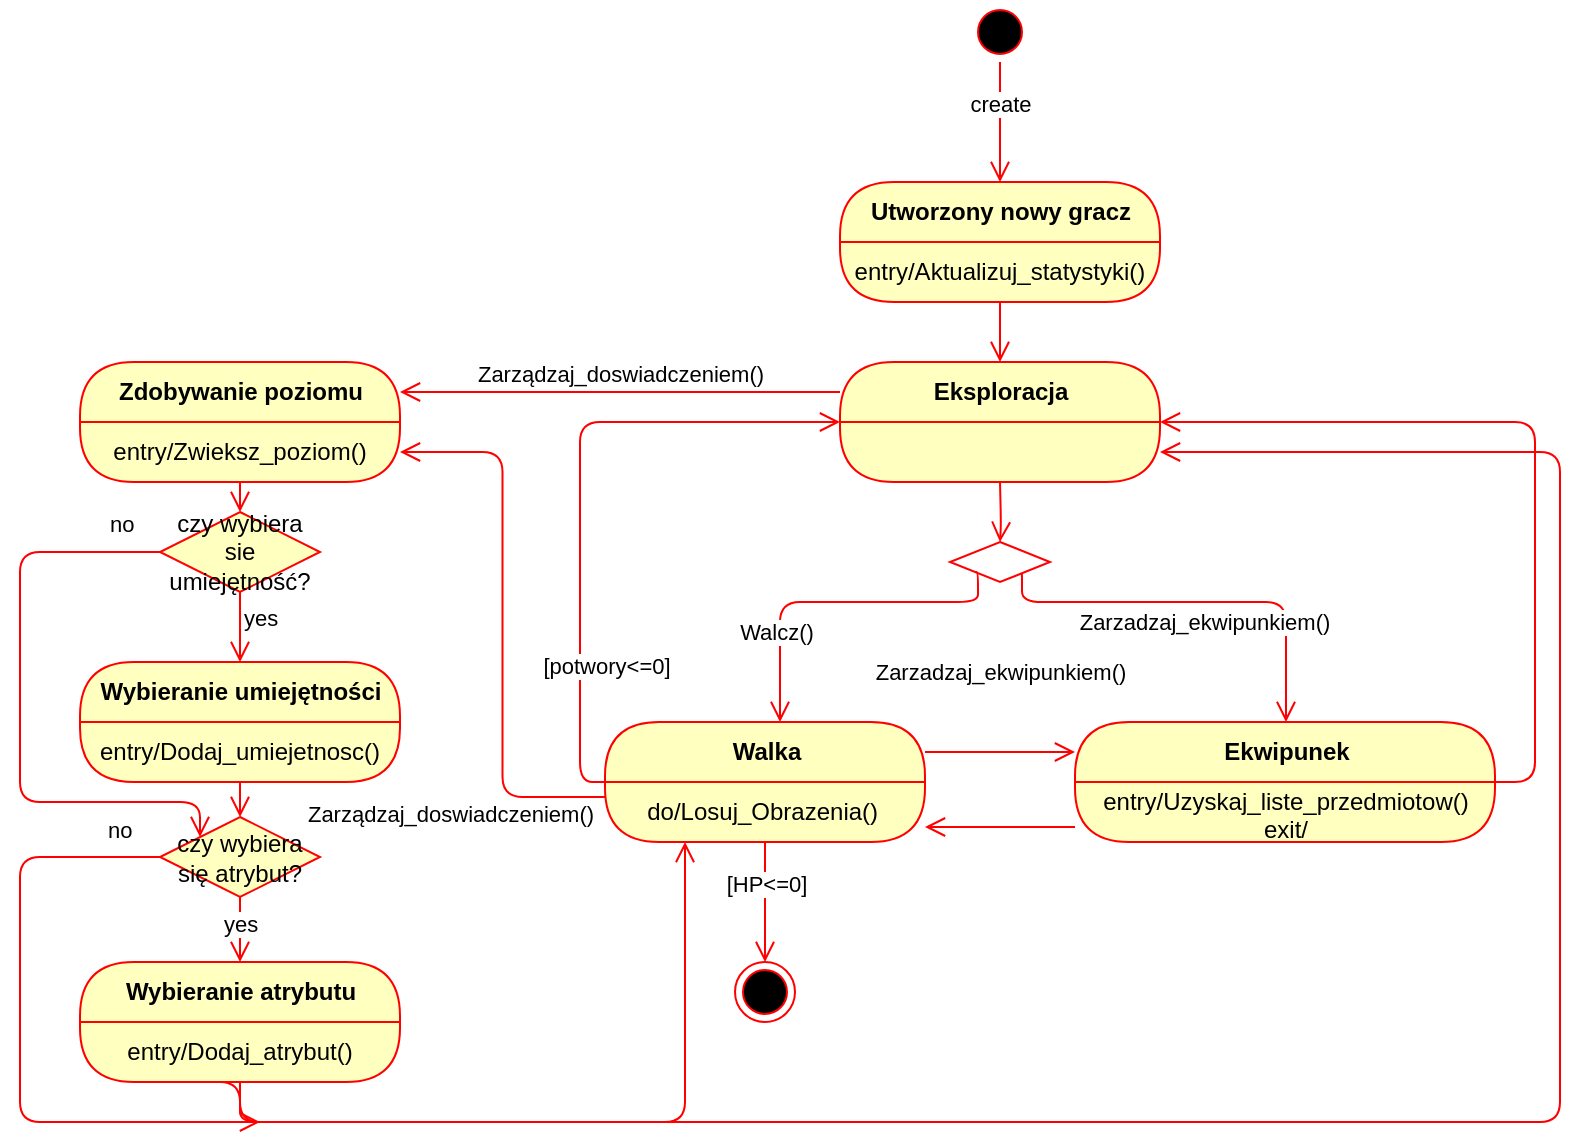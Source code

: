 <mxfile version="13.2.4" type="device"><diagram id="XRmm1eYemelWe7Vv9cpt" name="Page-1"><mxGraphModel dx="915" dy="748" grid="1" gridSize="10" guides="1" tooltips="1" connect="1" arrows="1" fold="1" page="1" pageScale="1" pageWidth="4681" pageHeight="3300" math="0" shadow="0"><root><mxCell id="0"/><mxCell id="1" parent="0"/><mxCell id="4CKrJfY8Zk2YB5BPUBHZ-1" value="cre" style="ellipse;html=1;shape=startState;fillColor=#000000;strokeColor=#ff0000;" parent="1" vertex="1"><mxGeometry x="815" y="70" width="30" height="30" as="geometry"/></mxCell><mxCell id="4CKrJfY8Zk2YB5BPUBHZ-2" value="create" style="edgeStyle=orthogonalEdgeStyle;html=1;verticalAlign=bottom;endArrow=open;endSize=8;strokeColor=#ff0000;entryX=0.5;entryY=0;entryDx=0;entryDy=0;" parent="1" source="4CKrJfY8Zk2YB5BPUBHZ-1" target="4CKrJfY8Zk2YB5BPUBHZ-3" edge="1"><mxGeometry relative="1" as="geometry"><mxPoint x="830" y="160" as="targetPoint"/><mxPoint as="offset"/></mxGeometry></mxCell><mxCell id="4CKrJfY8Zk2YB5BPUBHZ-5" value="" style="edgeStyle=orthogonalEdgeStyle;html=1;verticalAlign=bottom;endArrow=open;endSize=8;strokeColor=#ff0000;entryX=0.5;entryY=0;entryDx=0;entryDy=0;" parent="1" source="4CKrJfY8Zk2YB5BPUBHZ-3" target="4CKrJfY8Zk2YB5BPUBHZ-9" edge="1"><mxGeometry relative="1" as="geometry"><mxPoint x="830" y="300" as="targetPoint"/></mxGeometry></mxCell><mxCell id="4CKrJfY8Zk2YB5BPUBHZ-8" value="[HP&amp;lt;=0]" style="edgeStyle=orthogonalEdgeStyle;html=1;verticalAlign=bottom;endArrow=open;endSize=8;strokeColor=#ff0000;entryX=0.5;entryY=0;entryDx=0;entryDy=0;" parent="1" source="4CKrJfY8Zk2YB5BPUBHZ-6" target="4CKrJfY8Zk2YB5BPUBHZ-30" edge="1"><mxGeometry relative="1" as="geometry"><mxPoint x="712.5" y="550" as="targetPoint"/></mxGeometry></mxCell><mxCell id="4CKrJfY8Zk2YB5BPUBHZ-27" style="edgeStyle=orthogonalEdgeStyle;rounded=1;orthogonalLoop=1;jettySize=auto;html=1;exitX=0.645;exitY=0.471;exitDx=0;exitDy=0;exitPerimeter=0;verticalAlign=bottom;strokeColor=#ff0000;endArrow=open;endSize=8;" parent="1" source="4CKrJfY8Zk2YB5BPUBHZ-23" target="4CKrJfY8Zk2YB5BPUBHZ-20" edge="1"><mxGeometry relative="1" as="geometry"><mxPoint x="1000" y="410" as="targetPoint"/><Array as="points"><mxPoint x="841" y="370"/><mxPoint x="973" y="370"/></Array></mxGeometry></mxCell><mxCell id="4CKrJfY8Zk2YB5BPUBHZ-28" value="Zarzadzaj_ekwipunkiem()" style="edgeLabel;html=1;align=center;verticalAlign=middle;resizable=0;points=[];" parent="4CKrJfY8Zk2YB5BPUBHZ-27" vertex="1" connectable="0"><mxGeometry x="-0.06" y="1" relative="1" as="geometry"><mxPoint x="13.7" y="11" as="offset"/></mxGeometry></mxCell><mxCell id="4CKrJfY8Zk2YB5BPUBHZ-23" value="" style="rhombus;whiteSpace=wrap;html=1;fillColor=#ffffff;strokeColor=#ff0000;fontFamily=Helvetica;fontSize=12;fontColor=#000000;align=center;strokeWidth=1;" parent="1" vertex="1"><mxGeometry x="805" y="340" width="50" height="20" as="geometry"/></mxCell><mxCell id="4CKrJfY8Zk2YB5BPUBHZ-24" value="" style="edgeStyle=orthogonalEdgeStyle;html=1;verticalAlign=bottom;endArrow=open;endSize=8;strokeColor=#ff0000;exitX=0;exitY=1;exitDx=0;exitDy=0;" parent="1" source="4CKrJfY8Zk2YB5BPUBHZ-23" target="4CKrJfY8Zk2YB5BPUBHZ-6" edge="1"><mxGeometry relative="1" as="geometry"><mxPoint x="875" y="580" as="targetPoint"/><Array as="points"><mxPoint x="819" y="355"/><mxPoint x="819" y="370"/><mxPoint x="720" y="370"/></Array></mxGeometry></mxCell><mxCell id="4CKrJfY8Zk2YB5BPUBHZ-29" value="Walcz()" style="edgeLabel;html=1;align=center;verticalAlign=middle;resizable=0;points=[];" parent="4CKrJfY8Zk2YB5BPUBHZ-24" vertex="1" connectable="0"><mxGeometry x="0.484" y="-2" relative="1" as="geometry"><mxPoint as="offset"/></mxGeometry></mxCell><mxCell id="4CKrJfY8Zk2YB5BPUBHZ-25" style="edgeStyle=orthogonalEdgeStyle;rounded=1;orthogonalLoop=1;jettySize=auto;html=1;exitX=0.5;exitY=1;exitDx=0;exitDy=0;verticalAlign=bottom;strokeColor=#ff0000;endArrow=open;endSize=8;" parent="1" target="4CKrJfY8Zk2YB5BPUBHZ-23" edge="1"><mxGeometry relative="1" as="geometry"><mxPoint x="830.0" y="310.0" as="sourcePoint"/></mxGeometry></mxCell><mxCell id="4CKrJfY8Zk2YB5BPUBHZ-32" style="edgeStyle=orthogonalEdgeStyle;rounded=1;orthogonalLoop=1;jettySize=auto;html=1;exitX=1;exitY=0.5;exitDx=0;exitDy=0;entryX=1;entryY=0.5;entryDx=0;entryDy=0;verticalAlign=bottom;strokeColor=#ff0000;endArrow=open;endSize=8;" parent="1" source="4CKrJfY8Zk2YB5BPUBHZ-20" target="4CKrJfY8Zk2YB5BPUBHZ-9" edge="1"><mxGeometry relative="1" as="geometry"/></mxCell><mxCell id="4CKrJfY8Zk2YB5BPUBHZ-30" value="" style="ellipse;html=1;shape=endState;fillColor=#000000;strokeColor=#ff0000;" parent="1" vertex="1"><mxGeometry x="697.5" y="550" width="30" height="30" as="geometry"/></mxCell><mxCell id="4CKrJfY8Zk2YB5BPUBHZ-31" value="[potwory&amp;lt;=0]" style="edgeStyle=orthogonalEdgeStyle;rounded=1;orthogonalLoop=1;jettySize=auto;html=1;exitX=0;exitY=0;exitDx=0;exitDy=0;verticalAlign=bottom;strokeColor=#ff0000;endArrow=open;endSize=8;" parent="1" source="4CKrJfY8Zk2YB5BPUBHZ-7" edge="1"><mxGeometry x="-0.612" y="-12" relative="1" as="geometry"><mxPoint x="750.0" y="280.0" as="targetPoint"/><Array as="points"><mxPoint x="620" y="460"/><mxPoint x="620" y="280"/></Array><mxPoint x="1" y="1" as="offset"/></mxGeometry></mxCell><mxCell id="4CKrJfY8Zk2YB5BPUBHZ-33" style="edgeStyle=orthogonalEdgeStyle;rounded=1;orthogonalLoop=1;jettySize=auto;html=1;exitX=1;exitY=0.25;exitDx=0;exitDy=0;entryX=0;entryY=0.25;entryDx=0;entryDy=0;verticalAlign=bottom;strokeColor=#ff0000;endArrow=open;endSize=8;" parent="1" source="4CKrJfY8Zk2YB5BPUBHZ-6" target="4CKrJfY8Zk2YB5BPUBHZ-20" edge="1"><mxGeometry relative="1" as="geometry"><Array as="points"><mxPoint x="830" y="445"/><mxPoint x="830" y="445"/></Array></mxGeometry></mxCell><mxCell id="4CKrJfY8Zk2YB5BPUBHZ-34" value="Zarzadzaj_ekwipunkiem()" style="edgeLabel;html=1;align=center;verticalAlign=middle;resizable=0;points=[];" parent="4CKrJfY8Zk2YB5BPUBHZ-33" vertex="1" connectable="0"><mxGeometry x="-0.249" y="-1" relative="1" as="geometry"><mxPoint x="9.22" y="-41" as="offset"/></mxGeometry></mxCell><mxCell id="4CKrJfY8Zk2YB5BPUBHZ-35" style="edgeStyle=orthogonalEdgeStyle;rounded=1;orthogonalLoop=1;jettySize=auto;html=1;exitX=0;exitY=0.75;exitDx=0;exitDy=0;entryX=1;entryY=0.75;entryDx=0;entryDy=0;verticalAlign=bottom;strokeColor=#ff0000;endArrow=open;endSize=8;" parent="1" source="4CKrJfY8Zk2YB5BPUBHZ-21" target="4CKrJfY8Zk2YB5BPUBHZ-7" edge="1"><mxGeometry relative="1" as="geometry"/></mxCell><mxCell id="4CKrJfY8Zk2YB5BPUBHZ-3" value="Utworzony nowy gracz" style="swimlane;html=1;fontStyle=1;align=center;verticalAlign=middle;childLayout=stackLayout;horizontal=1;startSize=30;horizontalStack=0;resizeParent=0;resizeLast=1;container=0;fontColor=#000000;collapsible=0;rounded=1;arcSize=30;strokeColor=#ff0000;fillColor=#ffffc0;swimlaneFillColor=#ffffc0;dropTarget=0;" parent="1" vertex="1"><mxGeometry x="750" y="160" width="160" height="60" as="geometry"/></mxCell><mxCell id="4CKrJfY8Zk2YB5BPUBHZ-4" value="entry/Aktualizuj_statystyki()" style="text;html=1;strokeColor=none;fillColor=none;align=center;verticalAlign=middle;spacingLeft=4;spacingRight=4;whiteSpace=wrap;overflow=hidden;rotatable=0;fontColor=#000000;" parent="4CKrJfY8Zk2YB5BPUBHZ-3" vertex="1"><mxGeometry y="30" width="160" height="30" as="geometry"/></mxCell><mxCell id="4CKrJfY8Zk2YB5BPUBHZ-37" value="Zarządzaj_doswiadczeniem()" style="edgeStyle=orthogonalEdgeStyle;rounded=1;orthogonalLoop=1;jettySize=auto;html=1;exitX=0;exitY=0.25;exitDx=0;exitDy=0;entryX=1;entryY=0.25;entryDx=0;entryDy=0;verticalAlign=bottom;strokeColor=#ff0000;endArrow=open;endSize=8;" parent="1" source="4CKrJfY8Zk2YB5BPUBHZ-9" target="4CKrJfY8Zk2YB5BPUBHZ-16" edge="1"><mxGeometry relative="1" as="geometry"/></mxCell><mxCell id="4CKrJfY8Zk2YB5BPUBHZ-9" value="Eksploracja" style="swimlane;html=1;fontStyle=1;align=center;verticalAlign=middle;childLayout=stackLayout;horizontal=1;startSize=30;horizontalStack=0;resizeParent=0;resizeLast=1;container=0;fontColor=#000000;collapsible=0;rounded=1;arcSize=30;strokeColor=#ff0000;fillColor=#ffffc0;swimlaneFillColor=#ffffc0;dropTarget=0;" parent="1" vertex="1"><mxGeometry x="750" y="250" width="160" height="60" as="geometry"/></mxCell><mxCell id="4CKrJfY8Zk2YB5BPUBHZ-6" value="Walka" style="swimlane;html=1;fontStyle=1;align=center;verticalAlign=middle;childLayout=stackLayout;horizontal=1;startSize=30;horizontalStack=0;resizeParent=0;resizeLast=1;container=0;fontColor=#000000;collapsible=0;rounded=1;arcSize=30;strokeColor=#ff0000;fillColor=#ffffc0;swimlaneFillColor=#ffffc0;dropTarget=0;" parent="1" vertex="1"><mxGeometry x="632.5" y="430" width="160" height="60" as="geometry"/></mxCell><mxCell id="4CKrJfY8Zk2YB5BPUBHZ-7" value="do/Losuj_Obrazenia()&amp;nbsp;" style="text;html=1;strokeColor=none;fillColor=none;align=center;verticalAlign=middle;spacingLeft=4;spacingRight=4;whiteSpace=wrap;overflow=hidden;rotatable=0;fontColor=#000000;" parent="4CKrJfY8Zk2YB5BPUBHZ-6" vertex="1"><mxGeometry y="30" width="160" height="30" as="geometry"/></mxCell><mxCell id="4CKrJfY8Zk2YB5BPUBHZ-20" value="Ekwipunek" style="swimlane;html=1;fontStyle=1;align=center;verticalAlign=middle;childLayout=stackLayout;horizontal=1;startSize=30;horizontalStack=0;resizeParent=0;resizeLast=1;container=0;fontColor=#000000;collapsible=0;rounded=1;arcSize=30;strokeColor=#ff0000;fillColor=#ffffc0;swimlaneFillColor=#ffffc0;dropTarget=0;" parent="1" vertex="1"><mxGeometry x="867.5" y="430" width="210" height="60" as="geometry"/></mxCell><mxCell id="4CKrJfY8Zk2YB5BPUBHZ-21" value="entry/Uzyskaj_liste_przedmiotow()&lt;br&gt;exit/" style="text;html=1;strokeColor=none;fillColor=none;align=center;verticalAlign=middle;spacingLeft=4;spacingRight=4;whiteSpace=wrap;overflow=hidden;rotatable=0;fontColor=#000000;" parent="4CKrJfY8Zk2YB5BPUBHZ-20" vertex="1"><mxGeometry y="30" width="210" height="30" as="geometry"/></mxCell><mxCell id="4CKrJfY8Zk2YB5BPUBHZ-36" style="edgeStyle=orthogonalEdgeStyle;rounded=1;orthogonalLoop=1;jettySize=auto;html=1;exitX=0;exitY=0.25;exitDx=0;exitDy=0;entryX=1;entryY=0.5;entryDx=0;entryDy=0;verticalAlign=bottom;strokeColor=#ff0000;endArrow=open;endSize=8;" parent="1" source="4CKrJfY8Zk2YB5BPUBHZ-7" target="4CKrJfY8Zk2YB5BPUBHZ-17" edge="1"><mxGeometry relative="1" as="geometry"/></mxCell><mxCell id="4CKrJfY8Zk2YB5BPUBHZ-38" value="Zarządzaj_doswiadczeniem()" style="edgeLabel;html=1;align=center;verticalAlign=middle;resizable=0;points=[];" parent="4CKrJfY8Zk2YB5BPUBHZ-36" vertex="1" connectable="0"><mxGeometry x="-0.086" y="-30" relative="1" as="geometry"><mxPoint x="-56.3" y="82.3" as="offset"/></mxGeometry></mxCell><mxCell id="4CKrJfY8Zk2YB5BPUBHZ-16" value="Zdobywanie poziomu" style="swimlane;html=1;fontStyle=1;align=center;verticalAlign=middle;childLayout=stackLayout;horizontal=1;startSize=30;horizontalStack=0;resizeParent=0;resizeLast=1;container=0;fontColor=#000000;collapsible=0;rounded=1;arcSize=30;strokeColor=#ff0000;fillColor=#ffffc0;swimlaneFillColor=#ffffc0;dropTarget=0;" parent="1" vertex="1"><mxGeometry x="370" y="250" width="160" height="60" as="geometry"/></mxCell><mxCell id="4CKrJfY8Zk2YB5BPUBHZ-17" value="entry/Zwieksz_poziom()" style="text;html=1;strokeColor=none;fillColor=none;align=center;verticalAlign=middle;spacingLeft=4;spacingRight=4;whiteSpace=wrap;overflow=hidden;rotatable=0;fontColor=#000000;" parent="4CKrJfY8Zk2YB5BPUBHZ-16" vertex="1"><mxGeometry y="30" width="160" height="30" as="geometry"/></mxCell><mxCell id="4CKrJfY8Zk2YB5BPUBHZ-45" value="czy wybiera sie umiejętność?" style="rhombus;whiteSpace=wrap;html=1;fillColor=#ffffc0;strokeColor=#ff0000;" parent="1" vertex="1"><mxGeometry x="410" y="325" width="80" height="40" as="geometry"/></mxCell><mxCell id="4CKrJfY8Zk2YB5BPUBHZ-46" value="no" style="edgeStyle=orthogonalEdgeStyle;html=1;align=left;verticalAlign=bottom;endArrow=open;endSize=8;strokeColor=#ff0000;entryX=0;entryY=0;entryDx=0;entryDy=0;" parent="1" source="4CKrJfY8Zk2YB5BPUBHZ-45" target="4CKrJfY8Zk2YB5BPUBHZ-49" edge="1"><mxGeometry x="-0.822" y="-5" relative="1" as="geometry"><mxPoint x="340" y="470" as="targetPoint"/><Array as="points"><mxPoint x="340" y="345"/><mxPoint x="340" y="470"/><mxPoint x="430" y="470"/></Array><mxPoint as="offset"/></mxGeometry></mxCell><mxCell id="4CKrJfY8Zk2YB5BPUBHZ-47" value="yes" style="edgeStyle=orthogonalEdgeStyle;html=1;align=left;verticalAlign=top;endArrow=open;endSize=8;strokeColor=#ff0000;entryX=0.5;entryY=0;entryDx=0;entryDy=0;" parent="1" source="4CKrJfY8Zk2YB5BPUBHZ-45" target="4CKrJfY8Zk2YB5BPUBHZ-42" edge="1"><mxGeometry x="-1" relative="1" as="geometry"><mxPoint x="450" y="420" as="targetPoint"/></mxGeometry></mxCell><mxCell id="4CKrJfY8Zk2YB5BPUBHZ-42" value="Wybieranie umiejętności" style="swimlane;html=1;fontStyle=1;align=center;verticalAlign=middle;childLayout=stackLayout;horizontal=1;startSize=30;horizontalStack=0;resizeParent=0;resizeLast=1;container=0;fontColor=#000000;collapsible=0;rounded=1;arcSize=30;strokeColor=#ff0000;fillColor=#ffffc0;swimlaneFillColor=#ffffc0;dropTarget=0;" parent="1" vertex="1"><mxGeometry x="370" y="400" width="160" height="60" as="geometry"/></mxCell><mxCell id="4CKrJfY8Zk2YB5BPUBHZ-43" value="entry/Dodaj_umiejetnosc()" style="text;html=1;strokeColor=none;fillColor=none;align=center;verticalAlign=middle;spacingLeft=4;spacingRight=4;whiteSpace=wrap;overflow=hidden;rotatable=0;fontColor=#000000;" parent="4CKrJfY8Zk2YB5BPUBHZ-42" vertex="1"><mxGeometry y="30" width="160" height="30" as="geometry"/></mxCell><mxCell id="4CKrJfY8Zk2YB5BPUBHZ-48" style="edgeStyle=orthogonalEdgeStyle;rounded=1;orthogonalLoop=1;jettySize=auto;html=1;exitX=0.5;exitY=1;exitDx=0;exitDy=0;entryX=0.5;entryY=0;entryDx=0;entryDy=0;verticalAlign=bottom;strokeColor=#ff0000;endArrow=open;endSize=8;" parent="1" source="4CKrJfY8Zk2YB5BPUBHZ-17" target="4CKrJfY8Zk2YB5BPUBHZ-45" edge="1"><mxGeometry relative="1" as="geometry"/></mxCell><mxCell id="4CKrJfY8Zk2YB5BPUBHZ-49" value="czy wybiera się atrybut?" style="rhombus;whiteSpace=wrap;html=1;fillColor=#ffffc0;strokeColor=#ff0000;" parent="1" vertex="1"><mxGeometry x="410" y="477.5" width="80" height="40" as="geometry"/></mxCell><mxCell id="4CKrJfY8Zk2YB5BPUBHZ-50" value="no" style="edgeStyle=orthogonalEdgeStyle;html=1;align=left;verticalAlign=bottom;endArrow=open;endSize=8;strokeColor=#ff0000;" parent="1" source="4CKrJfY8Zk2YB5BPUBHZ-49" edge="1"><mxGeometry x="-0.822" y="-5" relative="1" as="geometry"><mxPoint x="460" y="630" as="targetPoint"/><mxPoint as="offset"/><Array as="points"><mxPoint x="340" y="498"/><mxPoint x="340" y="630"/></Array></mxGeometry></mxCell><mxCell id="4CKrJfY8Zk2YB5BPUBHZ-51" value="yes" style="edgeStyle=orthogonalEdgeStyle;html=1;align=left;verticalAlign=top;endArrow=open;endSize=8;strokeColor=#ff0000;entryX=0.5;entryY=0;entryDx=0;entryDy=0;" parent="1" source="4CKrJfY8Zk2YB5BPUBHZ-49" target="4CKrJfY8Zk2YB5BPUBHZ-56" edge="1"><mxGeometry x="-1" y="-10" relative="1" as="geometry"><mxPoint x="440" y="550" as="targetPoint"/><mxPoint as="offset"/></mxGeometry></mxCell><mxCell id="4CKrJfY8Zk2YB5BPUBHZ-52" style="edgeStyle=orthogonalEdgeStyle;rounded=1;orthogonalLoop=1;jettySize=auto;html=1;exitX=0.5;exitY=1;exitDx=0;exitDy=0;entryX=0.5;entryY=0;entryDx=0;entryDy=0;verticalAlign=bottom;strokeColor=#ff0000;endArrow=open;endSize=8;" parent="1" source="4CKrJfY8Zk2YB5BPUBHZ-43" target="4CKrJfY8Zk2YB5BPUBHZ-49" edge="1"><mxGeometry relative="1" as="geometry"/></mxCell><mxCell id="4CKrJfY8Zk2YB5BPUBHZ-56" value="Wybieranie atrybutu" style="swimlane;html=1;fontStyle=1;align=center;verticalAlign=middle;childLayout=stackLayout;horizontal=1;startSize=30;horizontalStack=0;resizeParent=0;resizeLast=1;container=0;fontColor=#000000;collapsible=0;rounded=1;arcSize=30;strokeColor=#ff0000;fillColor=#ffffc0;swimlaneFillColor=#ffffc0;dropTarget=0;" parent="1" vertex="1"><mxGeometry x="370" y="550" width="160" height="60" as="geometry"/></mxCell><mxCell id="4CKrJfY8Zk2YB5BPUBHZ-57" value="entry/Dodaj_atrybut()" style="text;html=1;strokeColor=none;fillColor=none;align=center;verticalAlign=middle;spacingLeft=4;spacingRight=4;whiteSpace=wrap;overflow=hidden;rotatable=0;fontColor=#000000;" parent="4CKrJfY8Zk2YB5BPUBHZ-56" vertex="1"><mxGeometry y="30" width="160" height="30" as="geometry"/></mxCell><mxCell id="4CKrJfY8Zk2YB5BPUBHZ-58" style="edgeStyle=orthogonalEdgeStyle;rounded=1;orthogonalLoop=1;jettySize=auto;html=1;exitX=0.5;exitY=1;exitDx=0;exitDy=0;entryX=0.25;entryY=1;entryDx=0;entryDy=0;verticalAlign=bottom;strokeColor=#ff0000;endArrow=open;endSize=8;" parent="1" source="4CKrJfY8Zk2YB5BPUBHZ-57" target="4CKrJfY8Zk2YB5BPUBHZ-7" edge="1"><mxGeometry relative="1" as="geometry"/></mxCell><mxCell id="4CKrJfY8Zk2YB5BPUBHZ-59" style="edgeStyle=orthogonalEdgeStyle;rounded=1;orthogonalLoop=1;jettySize=auto;html=1;exitX=0.25;exitY=1;exitDx=0;exitDy=0;entryX=1;entryY=0.5;entryDx=0;entryDy=0;verticalAlign=bottom;strokeColor=#ff0000;endArrow=open;endSize=8;" parent="1" source="4CKrJfY8Zk2YB5BPUBHZ-57" edge="1"><mxGeometry relative="1" as="geometry"><mxPoint x="910.0" y="295.0" as="targetPoint"/><Array as="points"><mxPoint x="450" y="610"/><mxPoint x="450" y="630"/><mxPoint x="1110" y="630"/><mxPoint x="1110" y="295"/></Array></mxGeometry></mxCell></root></mxGraphModel></diagram></mxfile>